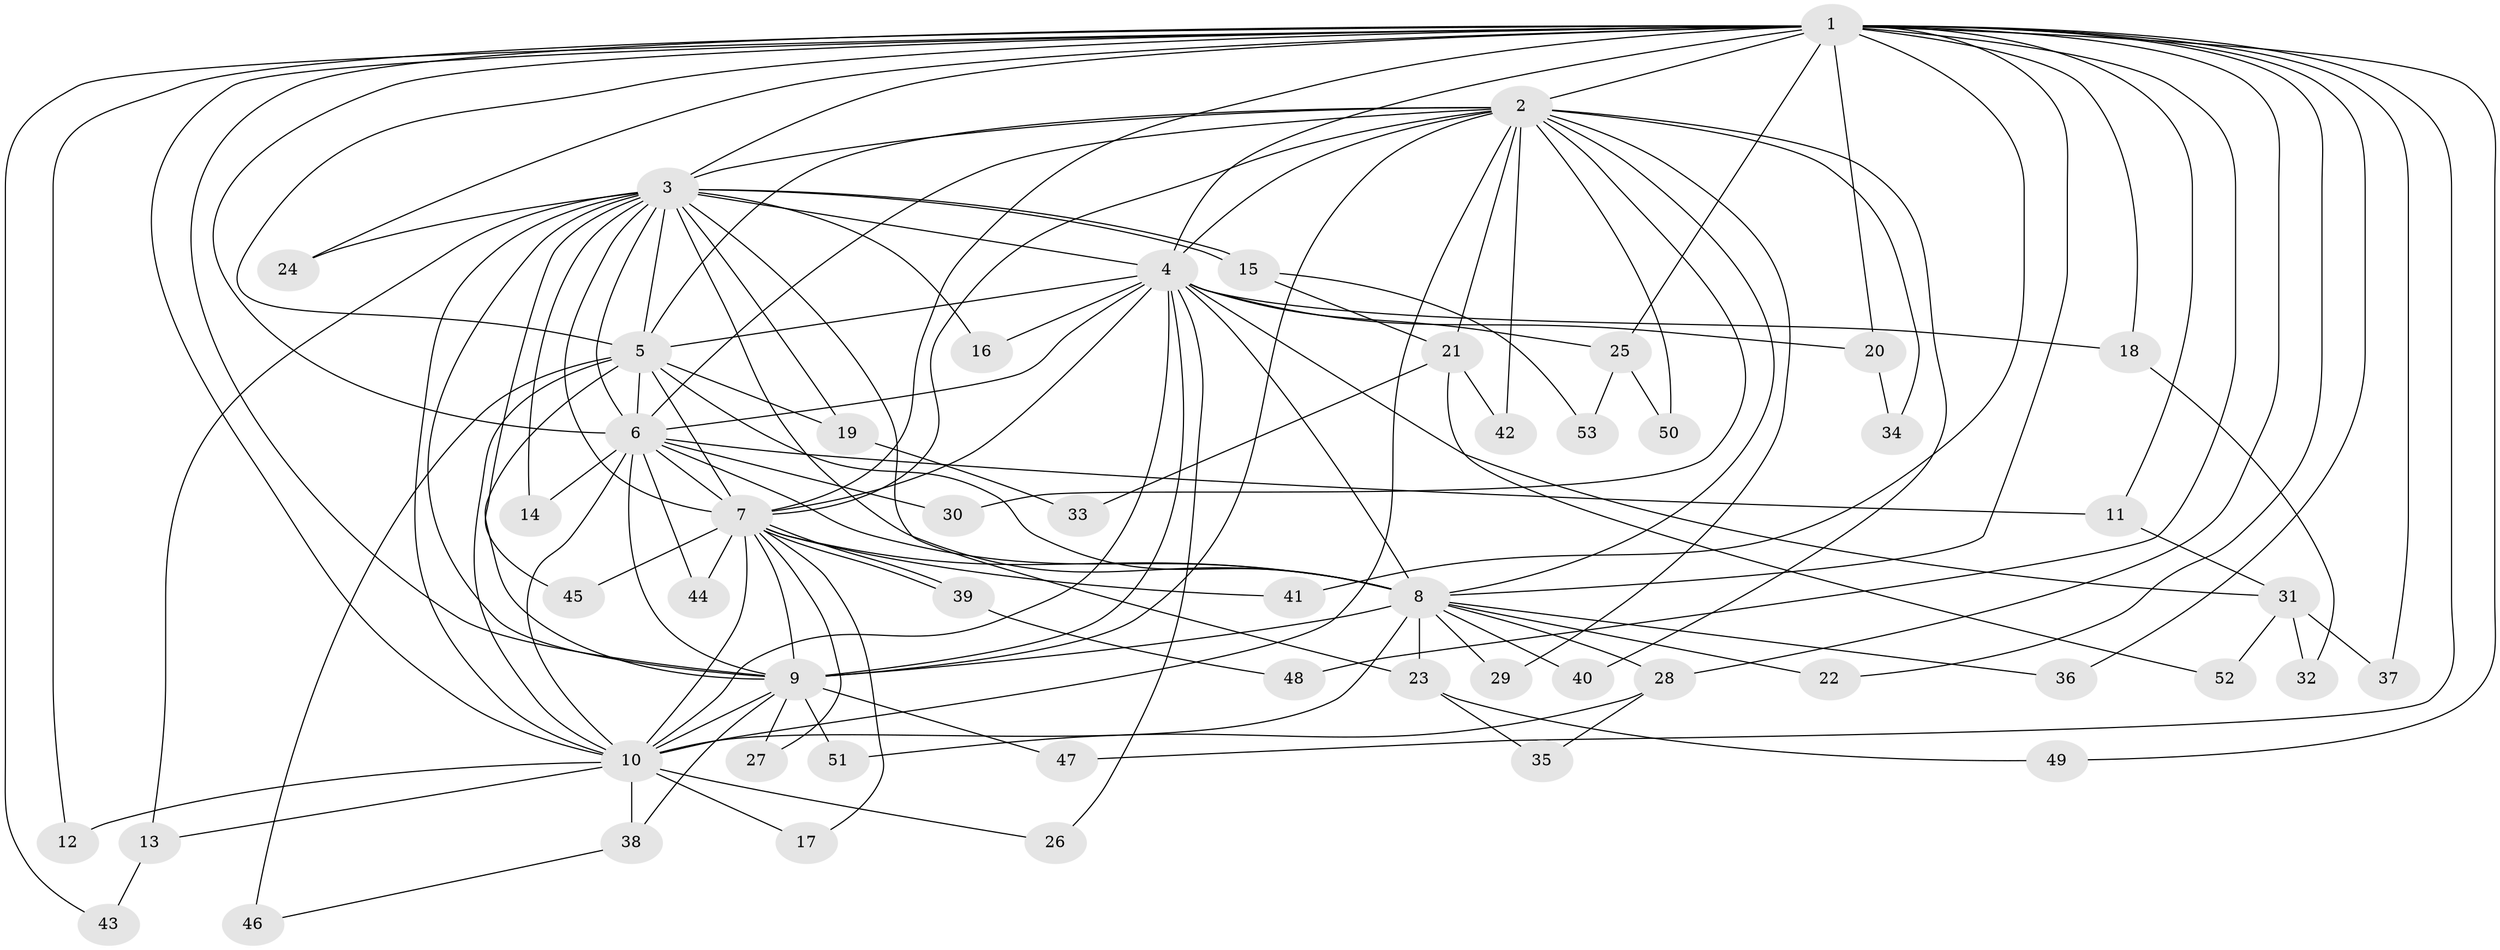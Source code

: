 // coarse degree distribution, {14: 0.03125, 3: 0.21875, 11: 0.09375, 2: 0.34375, 17: 0.03125, 15: 0.03125, 13: 0.09375, 5: 0.03125, 4: 0.125}
// Generated by graph-tools (version 1.1) at 2025/36/03/04/25 23:36:36]
// undirected, 53 vertices, 131 edges
graph export_dot {
  node [color=gray90,style=filled];
  1;
  2;
  3;
  4;
  5;
  6;
  7;
  8;
  9;
  10;
  11;
  12;
  13;
  14;
  15;
  16;
  17;
  18;
  19;
  20;
  21;
  22;
  23;
  24;
  25;
  26;
  27;
  28;
  29;
  30;
  31;
  32;
  33;
  34;
  35;
  36;
  37;
  38;
  39;
  40;
  41;
  42;
  43;
  44;
  45;
  46;
  47;
  48;
  49;
  50;
  51;
  52;
  53;
  1 -- 2;
  1 -- 3;
  1 -- 4;
  1 -- 5;
  1 -- 6;
  1 -- 7;
  1 -- 8;
  1 -- 9;
  1 -- 10;
  1 -- 11;
  1 -- 12;
  1 -- 18;
  1 -- 20;
  1 -- 22;
  1 -- 24;
  1 -- 25;
  1 -- 28;
  1 -- 36;
  1 -- 37;
  1 -- 41;
  1 -- 43;
  1 -- 47;
  1 -- 48;
  1 -- 49;
  2 -- 3;
  2 -- 4;
  2 -- 5;
  2 -- 6;
  2 -- 7;
  2 -- 8;
  2 -- 9;
  2 -- 10;
  2 -- 21;
  2 -- 29;
  2 -- 30;
  2 -- 34;
  2 -- 40;
  2 -- 42;
  2 -- 50;
  3 -- 4;
  3 -- 5;
  3 -- 6;
  3 -- 7;
  3 -- 8;
  3 -- 9;
  3 -- 10;
  3 -- 13;
  3 -- 14;
  3 -- 15;
  3 -- 15;
  3 -- 16;
  3 -- 19;
  3 -- 23;
  3 -- 24;
  3 -- 45;
  4 -- 5;
  4 -- 6;
  4 -- 7;
  4 -- 8;
  4 -- 9;
  4 -- 10;
  4 -- 16;
  4 -- 18;
  4 -- 20;
  4 -- 25;
  4 -- 26;
  4 -- 31;
  5 -- 6;
  5 -- 7;
  5 -- 8;
  5 -- 9;
  5 -- 10;
  5 -- 19;
  5 -- 46;
  6 -- 7;
  6 -- 8;
  6 -- 9;
  6 -- 10;
  6 -- 11;
  6 -- 14;
  6 -- 30;
  6 -- 44;
  7 -- 8;
  7 -- 9;
  7 -- 10;
  7 -- 17;
  7 -- 27;
  7 -- 39;
  7 -- 39;
  7 -- 41;
  7 -- 44;
  7 -- 45;
  8 -- 9;
  8 -- 10;
  8 -- 22;
  8 -- 23;
  8 -- 28;
  8 -- 29;
  8 -- 36;
  8 -- 40;
  9 -- 10;
  9 -- 27;
  9 -- 38;
  9 -- 47;
  9 -- 51;
  10 -- 12;
  10 -- 13;
  10 -- 17;
  10 -- 26;
  10 -- 38;
  11 -- 31;
  13 -- 43;
  15 -- 21;
  15 -- 53;
  18 -- 32;
  19 -- 33;
  20 -- 34;
  21 -- 33;
  21 -- 42;
  21 -- 52;
  23 -- 35;
  23 -- 49;
  25 -- 50;
  25 -- 53;
  28 -- 35;
  28 -- 51;
  31 -- 32;
  31 -- 37;
  31 -- 52;
  38 -- 46;
  39 -- 48;
}
